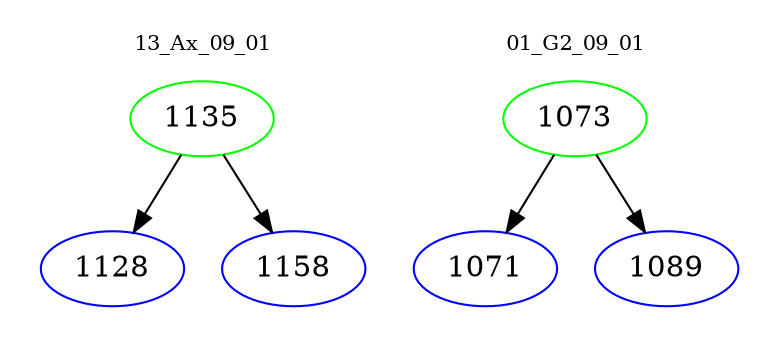 digraph{
subgraph cluster_0 {
color = white
label = "13_Ax_09_01";
fontsize=10;
T0_1135 [label="1135", color="green"]
T0_1135 -> T0_1128 [color="black"]
T0_1128 [label="1128", color="blue"]
T0_1135 -> T0_1158 [color="black"]
T0_1158 [label="1158", color="blue"]
}
subgraph cluster_1 {
color = white
label = "01_G2_09_01";
fontsize=10;
T1_1073 [label="1073", color="green"]
T1_1073 -> T1_1071 [color="black"]
T1_1071 [label="1071", color="blue"]
T1_1073 -> T1_1089 [color="black"]
T1_1089 [label="1089", color="blue"]
}
}
